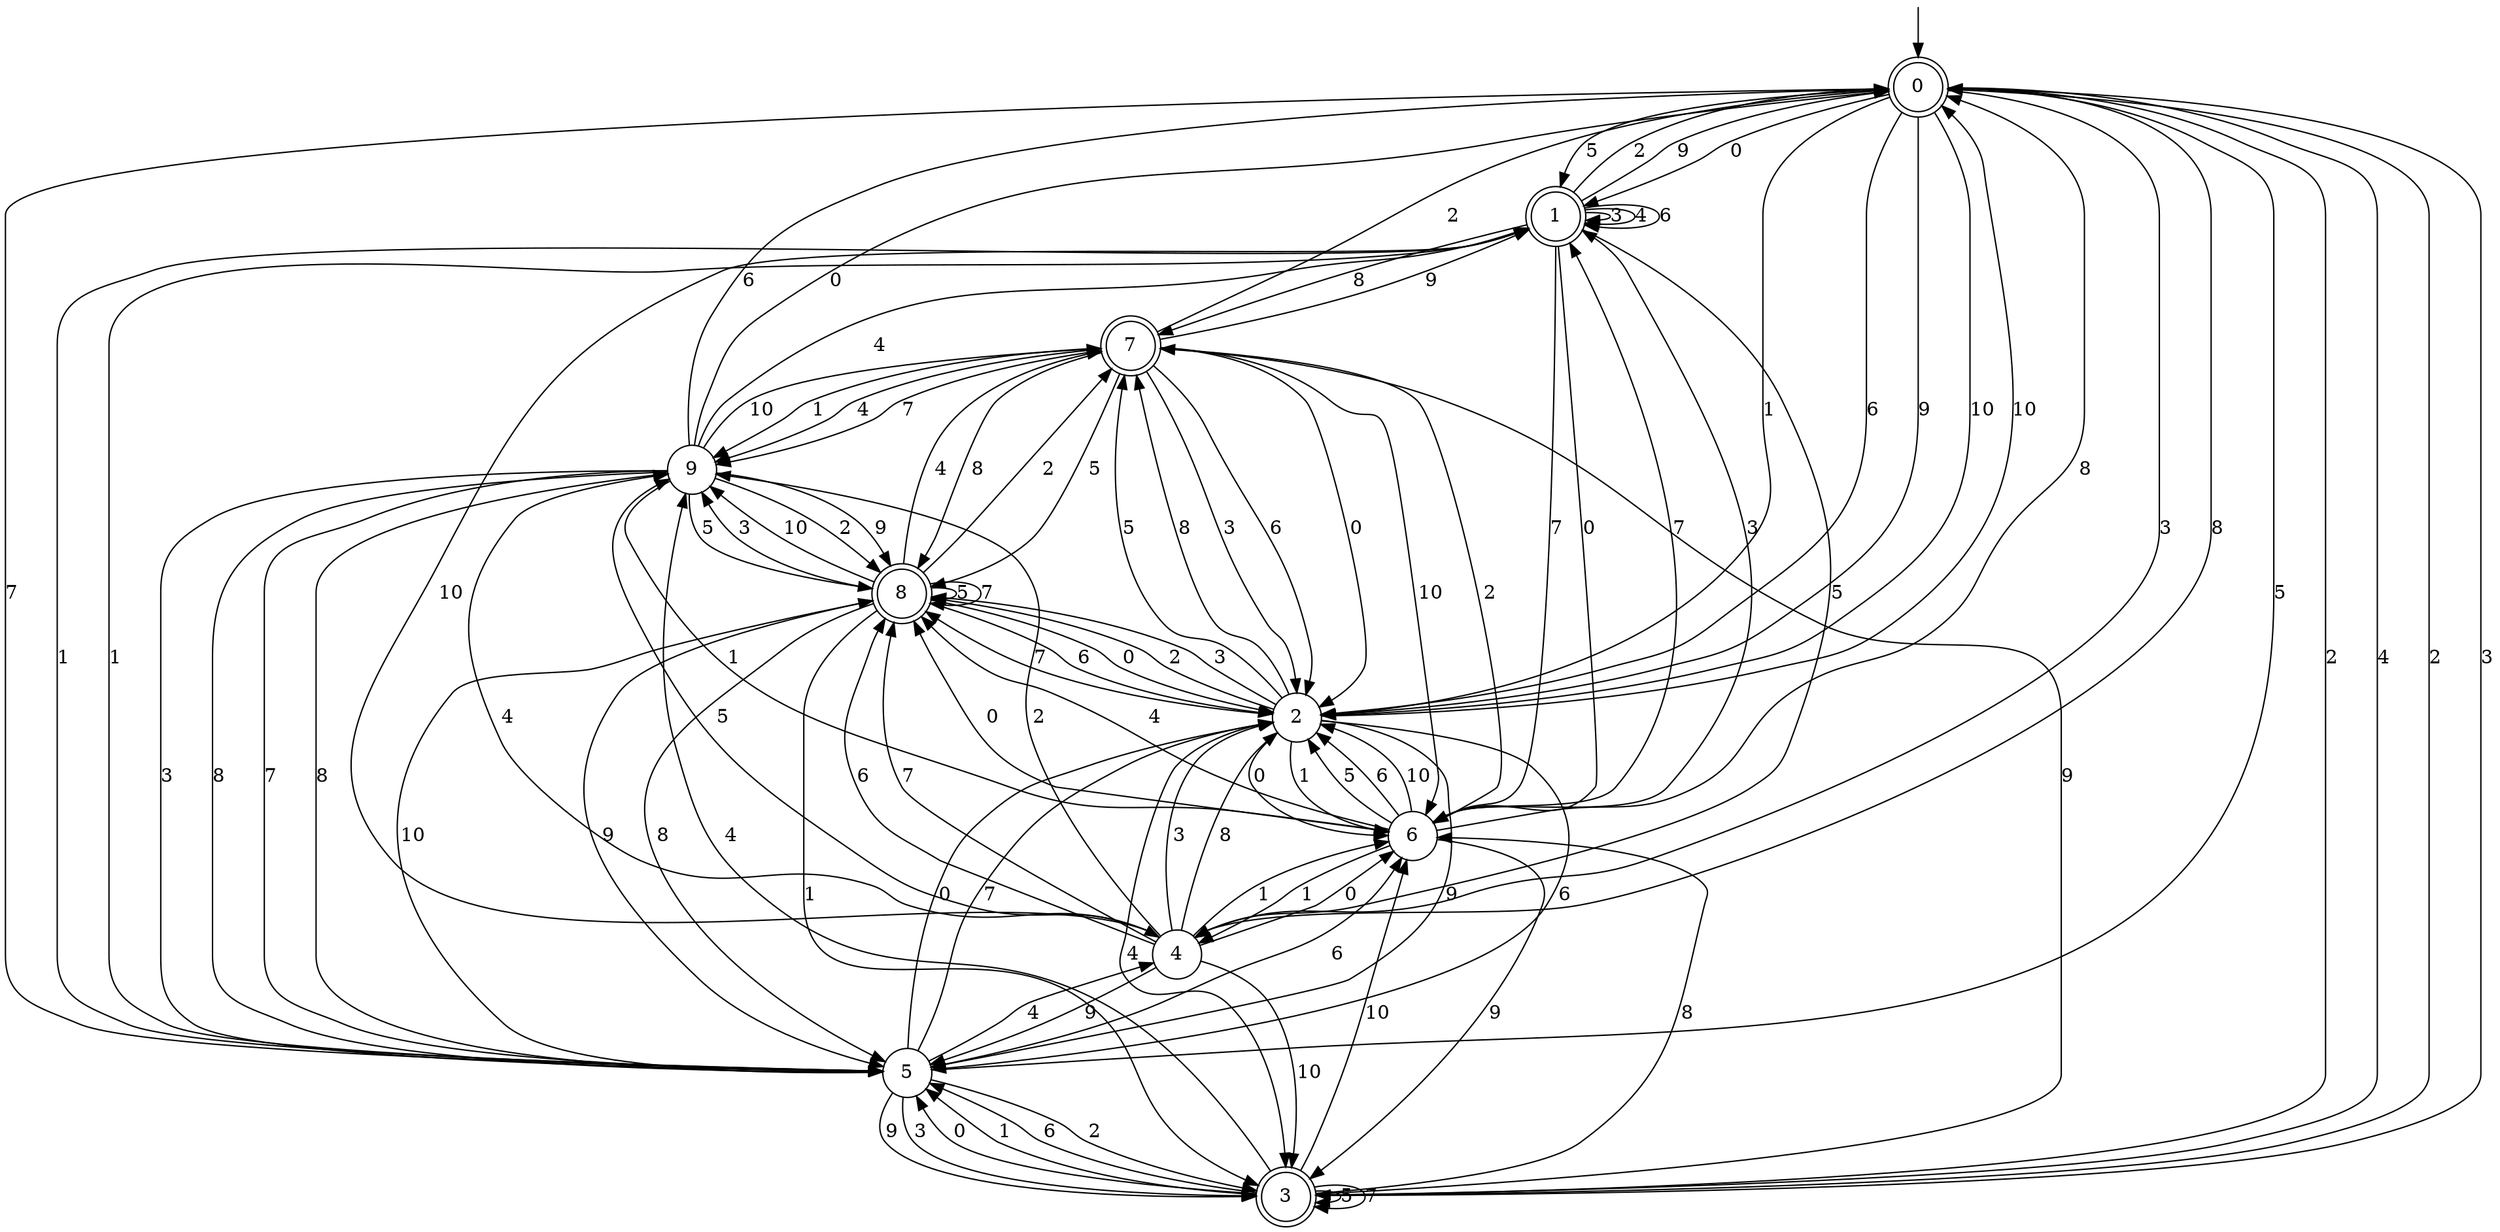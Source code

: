 digraph g {

	s0 [shape="doublecircle" label="0"];
	s1 [shape="doublecircle" label="1"];
	s2 [shape="circle" label="2"];
	s3 [shape="doublecircle" label="3"];
	s4 [shape="circle" label="4"];
	s5 [shape="circle" label="5"];
	s6 [shape="circle" label="6"];
	s7 [shape="doublecircle" label="7"];
	s8 [shape="doublecircle" label="8"];
	s9 [shape="circle" label="9"];
	s0 -> s1 [label="0"];
	s0 -> s2 [label="1"];
	s0 -> s3 [label="2"];
	s0 -> s4 [label="3"];
	s0 -> s3 [label="4"];
	s0 -> s1 [label="5"];
	s0 -> s2 [label="6"];
	s0 -> s5 [label="7"];
	s0 -> s4 [label="8"];
	s0 -> s2 [label="9"];
	s0 -> s2 [label="10"];
	s1 -> s6 [label="0"];
	s1 -> s5 [label="1"];
	s1 -> s0 [label="2"];
	s1 -> s1 [label="3"];
	s1 -> s1 [label="4"];
	s1 -> s4 [label="5"];
	s1 -> s1 [label="6"];
	s1 -> s6 [label="7"];
	s1 -> s7 [label="8"];
	s1 -> s0 [label="9"];
	s1 -> s4 [label="10"];
	s2 -> s6 [label="0"];
	s2 -> s6 [label="1"];
	s2 -> s8 [label="2"];
	s2 -> s8 [label="3"];
	s2 -> s3 [label="4"];
	s2 -> s7 [label="5"];
	s2 -> s5 [label="6"];
	s2 -> s8 [label="7"];
	s2 -> s7 [label="8"];
	s2 -> s5 [label="9"];
	s2 -> s0 [label="10"];
	s3 -> s5 [label="0"];
	s3 -> s5 [label="1"];
	s3 -> s0 [label="2"];
	s3 -> s0 [label="3"];
	s3 -> s9 [label="4"];
	s3 -> s3 [label="5"];
	s3 -> s5 [label="6"];
	s3 -> s3 [label="7"];
	s3 -> s6 [label="8"];
	s3 -> s7 [label="9"];
	s3 -> s6 [label="10"];
	s4 -> s6 [label="0"];
	s4 -> s6 [label="1"];
	s4 -> s9 [label="2"];
	s4 -> s2 [label="3"];
	s4 -> s9 [label="4"];
	s4 -> s9 [label="5"];
	s4 -> s8 [label="6"];
	s4 -> s8 [label="7"];
	s4 -> s2 [label="8"];
	s4 -> s5 [label="9"];
	s4 -> s3 [label="10"];
	s5 -> s2 [label="0"];
	s5 -> s1 [label="1"];
	s5 -> s3 [label="2"];
	s5 -> s3 [label="3"];
	s5 -> s4 [label="4"];
	s5 -> s0 [label="5"];
	s5 -> s6 [label="6"];
	s5 -> s2 [label="7"];
	s5 -> s9 [label="8"];
	s5 -> s3 [label="9"];
	s5 -> s8 [label="10"];
	s6 -> s8 [label="0"];
	s6 -> s4 [label="1"];
	s6 -> s7 [label="2"];
	s6 -> s1 [label="3"];
	s6 -> s8 [label="4"];
	s6 -> s2 [label="5"];
	s6 -> s2 [label="6"];
	s6 -> s1 [label="7"];
	s6 -> s0 [label="8"];
	s6 -> s3 [label="9"];
	s6 -> s2 [label="10"];
	s7 -> s2 [label="0"];
	s7 -> s9 [label="1"];
	s7 -> s0 [label="2"];
	s7 -> s2 [label="3"];
	s7 -> s9 [label="4"];
	s7 -> s8 [label="5"];
	s7 -> s2 [label="6"];
	s7 -> s9 [label="7"];
	s7 -> s8 [label="8"];
	s7 -> s1 [label="9"];
	s7 -> s6 [label="10"];
	s8 -> s2 [label="0"];
	s8 -> s3 [label="1"];
	s8 -> s7 [label="2"];
	s8 -> s9 [label="3"];
	s8 -> s7 [label="4"];
	s8 -> s8 [label="5"];
	s8 -> s2 [label="6"];
	s8 -> s8 [label="7"];
	s8 -> s5 [label="8"];
	s8 -> s5 [label="9"];
	s8 -> s9 [label="10"];
	s9 -> s0 [label="0"];
	s9 -> s6 [label="1"];
	s9 -> s8 [label="2"];
	s9 -> s5 [label="3"];
	s9 -> s1 [label="4"];
	s9 -> s8 [label="5"];
	s9 -> s0 [label="6"];
	s9 -> s5 [label="7"];
	s9 -> s5 [label="8"];
	s9 -> s8 [label="9"];
	s9 -> s7 [label="10"];

__start0 [label="" shape="none" width="0" height="0"];
__start0 -> s0;

}
